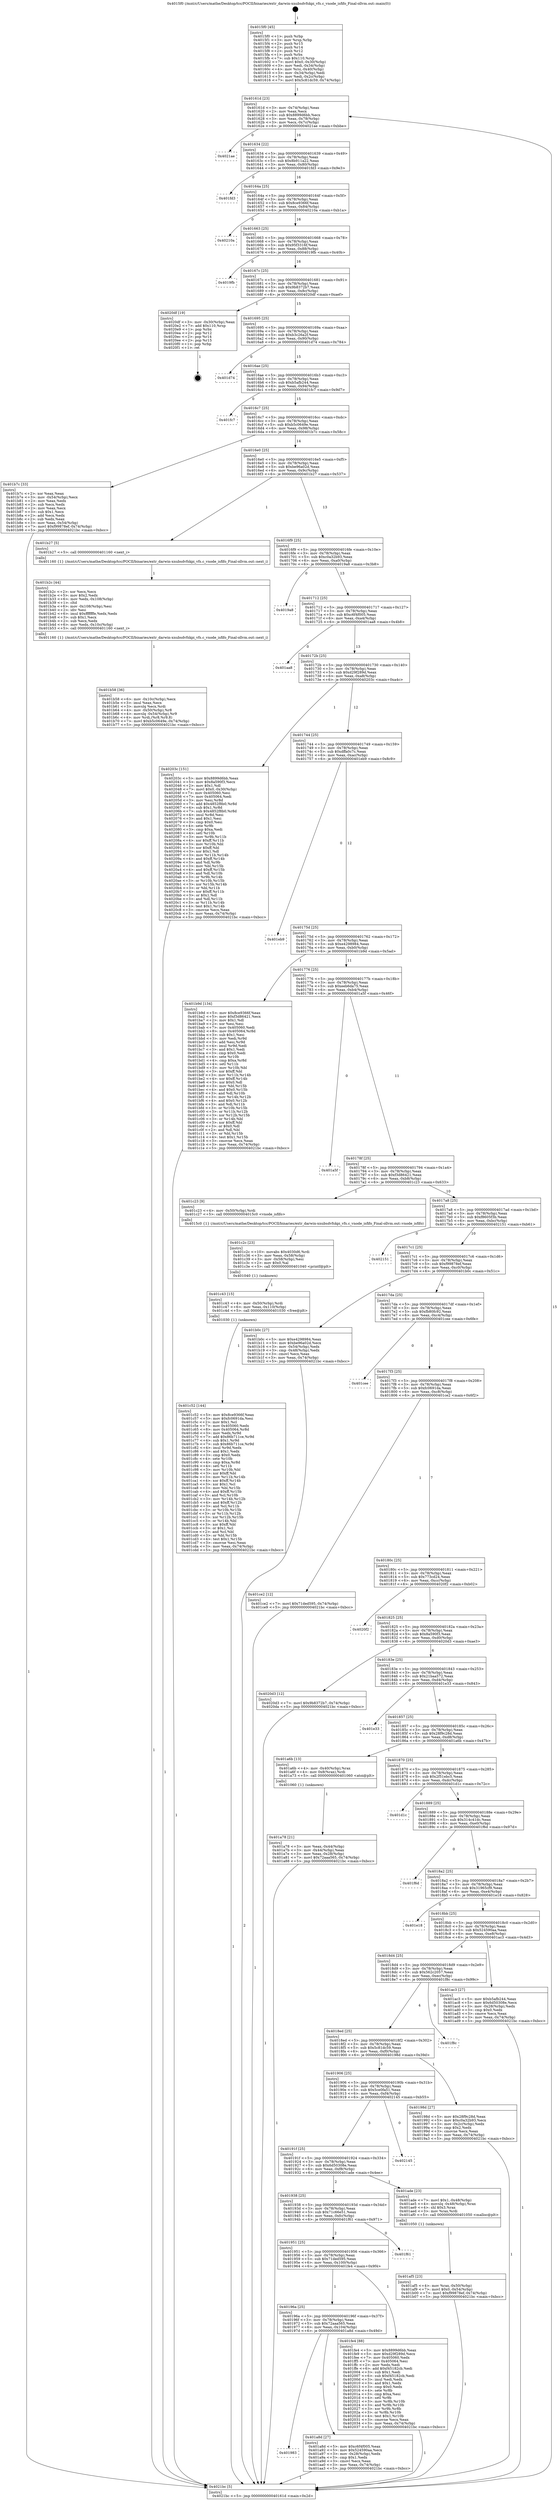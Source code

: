 digraph "0x4015f0" {
  label = "0x4015f0 (/mnt/c/Users/mathe/Desktop/tcc/POCII/binaries/extr_darwin-xnubsdvfskpi_vfs.c_vnode_isfifo_Final-ollvm.out::main(0))"
  labelloc = "t"
  node[shape=record]

  Entry [label="",width=0.3,height=0.3,shape=circle,fillcolor=black,style=filled]
  "0x40161d" [label="{
     0x40161d [23]\l
     | [instrs]\l
     &nbsp;&nbsp;0x40161d \<+3\>: mov -0x74(%rbp),%eax\l
     &nbsp;&nbsp;0x401620 \<+2\>: mov %eax,%ecx\l
     &nbsp;&nbsp;0x401622 \<+6\>: sub $0x8899d6bb,%ecx\l
     &nbsp;&nbsp;0x401628 \<+3\>: mov %eax,-0x78(%rbp)\l
     &nbsp;&nbsp;0x40162b \<+3\>: mov %ecx,-0x7c(%rbp)\l
     &nbsp;&nbsp;0x40162e \<+6\>: je 00000000004021ae \<main+0xbbe\>\l
  }"]
  "0x4021ae" [label="{
     0x4021ae\l
  }", style=dashed]
  "0x401634" [label="{
     0x401634 [22]\l
     | [instrs]\l
     &nbsp;&nbsp;0x401634 \<+5\>: jmp 0000000000401639 \<main+0x49\>\l
     &nbsp;&nbsp;0x401639 \<+3\>: mov -0x78(%rbp),%eax\l
     &nbsp;&nbsp;0x40163c \<+5\>: sub $0x8b911a22,%eax\l
     &nbsp;&nbsp;0x401641 \<+3\>: mov %eax,-0x80(%rbp)\l
     &nbsp;&nbsp;0x401644 \<+6\>: je 0000000000401fd3 \<main+0x9e3\>\l
  }"]
  Exit [label="",width=0.3,height=0.3,shape=circle,fillcolor=black,style=filled,peripheries=2]
  "0x401fd3" [label="{
     0x401fd3\l
  }", style=dashed]
  "0x40164a" [label="{
     0x40164a [25]\l
     | [instrs]\l
     &nbsp;&nbsp;0x40164a \<+5\>: jmp 000000000040164f \<main+0x5f\>\l
     &nbsp;&nbsp;0x40164f \<+3\>: mov -0x78(%rbp),%eax\l
     &nbsp;&nbsp;0x401652 \<+5\>: sub $0x8ce9366f,%eax\l
     &nbsp;&nbsp;0x401657 \<+6\>: mov %eax,-0x84(%rbp)\l
     &nbsp;&nbsp;0x40165d \<+6\>: je 000000000040210a \<main+0xb1a\>\l
  }"]
  "0x401c52" [label="{
     0x401c52 [144]\l
     | [instrs]\l
     &nbsp;&nbsp;0x401c52 \<+5\>: mov $0x8ce9366f,%eax\l
     &nbsp;&nbsp;0x401c57 \<+5\>: mov $0xfc0691da,%esi\l
     &nbsp;&nbsp;0x401c5c \<+2\>: mov $0x1,%cl\l
     &nbsp;&nbsp;0x401c5e \<+7\>: mov 0x405060,%edx\l
     &nbsp;&nbsp;0x401c65 \<+8\>: mov 0x405064,%r8d\l
     &nbsp;&nbsp;0x401c6d \<+3\>: mov %edx,%r9d\l
     &nbsp;&nbsp;0x401c70 \<+7\>: add $0x86b711ce,%r9d\l
     &nbsp;&nbsp;0x401c77 \<+4\>: sub $0x1,%r9d\l
     &nbsp;&nbsp;0x401c7b \<+7\>: sub $0x86b711ce,%r9d\l
     &nbsp;&nbsp;0x401c82 \<+4\>: imul %r9d,%edx\l
     &nbsp;&nbsp;0x401c86 \<+3\>: and $0x1,%edx\l
     &nbsp;&nbsp;0x401c89 \<+3\>: cmp $0x0,%edx\l
     &nbsp;&nbsp;0x401c8c \<+4\>: sete %r10b\l
     &nbsp;&nbsp;0x401c90 \<+4\>: cmp $0xa,%r8d\l
     &nbsp;&nbsp;0x401c94 \<+4\>: setl %r11b\l
     &nbsp;&nbsp;0x401c98 \<+3\>: mov %r10b,%bl\l
     &nbsp;&nbsp;0x401c9b \<+3\>: xor $0xff,%bl\l
     &nbsp;&nbsp;0x401c9e \<+3\>: mov %r11b,%r14b\l
     &nbsp;&nbsp;0x401ca1 \<+4\>: xor $0xff,%r14b\l
     &nbsp;&nbsp;0x401ca5 \<+3\>: xor $0x1,%cl\l
     &nbsp;&nbsp;0x401ca8 \<+3\>: mov %bl,%r15b\l
     &nbsp;&nbsp;0x401cab \<+4\>: and $0xff,%r15b\l
     &nbsp;&nbsp;0x401caf \<+3\>: and %cl,%r10b\l
     &nbsp;&nbsp;0x401cb2 \<+3\>: mov %r14b,%r12b\l
     &nbsp;&nbsp;0x401cb5 \<+4\>: and $0xff,%r12b\l
     &nbsp;&nbsp;0x401cb9 \<+3\>: and %cl,%r11b\l
     &nbsp;&nbsp;0x401cbc \<+3\>: or %r10b,%r15b\l
     &nbsp;&nbsp;0x401cbf \<+3\>: or %r11b,%r12b\l
     &nbsp;&nbsp;0x401cc2 \<+3\>: xor %r12b,%r15b\l
     &nbsp;&nbsp;0x401cc5 \<+3\>: or %r14b,%bl\l
     &nbsp;&nbsp;0x401cc8 \<+3\>: xor $0xff,%bl\l
     &nbsp;&nbsp;0x401ccb \<+3\>: or $0x1,%cl\l
     &nbsp;&nbsp;0x401cce \<+2\>: and %cl,%bl\l
     &nbsp;&nbsp;0x401cd0 \<+3\>: or %bl,%r15b\l
     &nbsp;&nbsp;0x401cd3 \<+4\>: test $0x1,%r15b\l
     &nbsp;&nbsp;0x401cd7 \<+3\>: cmovne %esi,%eax\l
     &nbsp;&nbsp;0x401cda \<+3\>: mov %eax,-0x74(%rbp)\l
     &nbsp;&nbsp;0x401cdd \<+5\>: jmp 00000000004021bc \<main+0xbcc\>\l
  }"]
  "0x40210a" [label="{
     0x40210a\l
  }", style=dashed]
  "0x401663" [label="{
     0x401663 [25]\l
     | [instrs]\l
     &nbsp;&nbsp;0x401663 \<+5\>: jmp 0000000000401668 \<main+0x78\>\l
     &nbsp;&nbsp;0x401668 \<+3\>: mov -0x78(%rbp),%eax\l
     &nbsp;&nbsp;0x40166b \<+5\>: sub $0x95f3316f,%eax\l
     &nbsp;&nbsp;0x401670 \<+6\>: mov %eax,-0x88(%rbp)\l
     &nbsp;&nbsp;0x401676 \<+6\>: je 00000000004019fb \<main+0x40b\>\l
  }"]
  "0x401c43" [label="{
     0x401c43 [15]\l
     | [instrs]\l
     &nbsp;&nbsp;0x401c43 \<+4\>: mov -0x50(%rbp),%rdi\l
     &nbsp;&nbsp;0x401c47 \<+6\>: mov %eax,-0x110(%rbp)\l
     &nbsp;&nbsp;0x401c4d \<+5\>: call 0000000000401030 \<free@plt\>\l
     | [calls]\l
     &nbsp;&nbsp;0x401030 \{1\} (unknown)\l
  }"]
  "0x4019fb" [label="{
     0x4019fb\l
  }", style=dashed]
  "0x40167c" [label="{
     0x40167c [25]\l
     | [instrs]\l
     &nbsp;&nbsp;0x40167c \<+5\>: jmp 0000000000401681 \<main+0x91\>\l
     &nbsp;&nbsp;0x401681 \<+3\>: mov -0x78(%rbp),%eax\l
     &nbsp;&nbsp;0x401684 \<+5\>: sub $0x9b8372b7,%eax\l
     &nbsp;&nbsp;0x401689 \<+6\>: mov %eax,-0x8c(%rbp)\l
     &nbsp;&nbsp;0x40168f \<+6\>: je 00000000004020df \<main+0xaef\>\l
  }"]
  "0x401c2c" [label="{
     0x401c2c [23]\l
     | [instrs]\l
     &nbsp;&nbsp;0x401c2c \<+10\>: movabs $0x4030d6,%rdi\l
     &nbsp;&nbsp;0x401c36 \<+3\>: mov %eax,-0x58(%rbp)\l
     &nbsp;&nbsp;0x401c39 \<+3\>: mov -0x58(%rbp),%esi\l
     &nbsp;&nbsp;0x401c3c \<+2\>: mov $0x0,%al\l
     &nbsp;&nbsp;0x401c3e \<+5\>: call 0000000000401040 \<printf@plt\>\l
     | [calls]\l
     &nbsp;&nbsp;0x401040 \{1\} (unknown)\l
  }"]
  "0x4020df" [label="{
     0x4020df [19]\l
     | [instrs]\l
     &nbsp;&nbsp;0x4020df \<+3\>: mov -0x30(%rbp),%eax\l
     &nbsp;&nbsp;0x4020e2 \<+7\>: add $0x110,%rsp\l
     &nbsp;&nbsp;0x4020e9 \<+1\>: pop %rbx\l
     &nbsp;&nbsp;0x4020ea \<+2\>: pop %r12\l
     &nbsp;&nbsp;0x4020ec \<+2\>: pop %r14\l
     &nbsp;&nbsp;0x4020ee \<+2\>: pop %r15\l
     &nbsp;&nbsp;0x4020f0 \<+1\>: pop %rbp\l
     &nbsp;&nbsp;0x4020f1 \<+1\>: ret\l
  }"]
  "0x401695" [label="{
     0x401695 [25]\l
     | [instrs]\l
     &nbsp;&nbsp;0x401695 \<+5\>: jmp 000000000040169a \<main+0xaa\>\l
     &nbsp;&nbsp;0x40169a \<+3\>: mov -0x78(%rbp),%eax\l
     &nbsp;&nbsp;0x40169d \<+5\>: sub $0xb3c26a2f,%eax\l
     &nbsp;&nbsp;0x4016a2 \<+6\>: mov %eax,-0x90(%rbp)\l
     &nbsp;&nbsp;0x4016a8 \<+6\>: je 0000000000401d74 \<main+0x784\>\l
  }"]
  "0x401b58" [label="{
     0x401b58 [36]\l
     | [instrs]\l
     &nbsp;&nbsp;0x401b58 \<+6\>: mov -0x10c(%rbp),%ecx\l
     &nbsp;&nbsp;0x401b5e \<+3\>: imul %eax,%ecx\l
     &nbsp;&nbsp;0x401b61 \<+3\>: movslq %ecx,%rdi\l
     &nbsp;&nbsp;0x401b64 \<+4\>: mov -0x50(%rbp),%r8\l
     &nbsp;&nbsp;0x401b68 \<+4\>: movslq -0x54(%rbp),%r9\l
     &nbsp;&nbsp;0x401b6c \<+4\>: mov %rdi,(%r8,%r9,8)\l
     &nbsp;&nbsp;0x401b70 \<+7\>: movl $0xb5c0649e,-0x74(%rbp)\l
     &nbsp;&nbsp;0x401b77 \<+5\>: jmp 00000000004021bc \<main+0xbcc\>\l
  }"]
  "0x401d74" [label="{
     0x401d74\l
  }", style=dashed]
  "0x4016ae" [label="{
     0x4016ae [25]\l
     | [instrs]\l
     &nbsp;&nbsp;0x4016ae \<+5\>: jmp 00000000004016b3 \<main+0xc3\>\l
     &nbsp;&nbsp;0x4016b3 \<+3\>: mov -0x78(%rbp),%eax\l
     &nbsp;&nbsp;0x4016b6 \<+5\>: sub $0xb5afb244,%eax\l
     &nbsp;&nbsp;0x4016bb \<+6\>: mov %eax,-0x94(%rbp)\l
     &nbsp;&nbsp;0x4016c1 \<+6\>: je 0000000000401fc7 \<main+0x9d7\>\l
  }"]
  "0x401b2c" [label="{
     0x401b2c [44]\l
     | [instrs]\l
     &nbsp;&nbsp;0x401b2c \<+2\>: xor %ecx,%ecx\l
     &nbsp;&nbsp;0x401b2e \<+5\>: mov $0x2,%edx\l
     &nbsp;&nbsp;0x401b33 \<+6\>: mov %edx,-0x108(%rbp)\l
     &nbsp;&nbsp;0x401b39 \<+1\>: cltd\l
     &nbsp;&nbsp;0x401b3a \<+6\>: mov -0x108(%rbp),%esi\l
     &nbsp;&nbsp;0x401b40 \<+2\>: idiv %esi\l
     &nbsp;&nbsp;0x401b42 \<+6\>: imul $0xfffffffe,%edx,%edx\l
     &nbsp;&nbsp;0x401b48 \<+3\>: sub $0x1,%ecx\l
     &nbsp;&nbsp;0x401b4b \<+2\>: sub %ecx,%edx\l
     &nbsp;&nbsp;0x401b4d \<+6\>: mov %edx,-0x10c(%rbp)\l
     &nbsp;&nbsp;0x401b53 \<+5\>: call 0000000000401160 \<next_i\>\l
     | [calls]\l
     &nbsp;&nbsp;0x401160 \{1\} (/mnt/c/Users/mathe/Desktop/tcc/POCII/binaries/extr_darwin-xnubsdvfskpi_vfs.c_vnode_isfifo_Final-ollvm.out::next_i)\l
  }"]
  "0x401fc7" [label="{
     0x401fc7\l
  }", style=dashed]
  "0x4016c7" [label="{
     0x4016c7 [25]\l
     | [instrs]\l
     &nbsp;&nbsp;0x4016c7 \<+5\>: jmp 00000000004016cc \<main+0xdc\>\l
     &nbsp;&nbsp;0x4016cc \<+3\>: mov -0x78(%rbp),%eax\l
     &nbsp;&nbsp;0x4016cf \<+5\>: sub $0xb5c0649e,%eax\l
     &nbsp;&nbsp;0x4016d4 \<+6\>: mov %eax,-0x98(%rbp)\l
     &nbsp;&nbsp;0x4016da \<+6\>: je 0000000000401b7c \<main+0x58c\>\l
  }"]
  "0x401af5" [label="{
     0x401af5 [23]\l
     | [instrs]\l
     &nbsp;&nbsp;0x401af5 \<+4\>: mov %rax,-0x50(%rbp)\l
     &nbsp;&nbsp;0x401af9 \<+7\>: movl $0x0,-0x54(%rbp)\l
     &nbsp;&nbsp;0x401b00 \<+7\>: movl $0xf99878ef,-0x74(%rbp)\l
     &nbsp;&nbsp;0x401b07 \<+5\>: jmp 00000000004021bc \<main+0xbcc\>\l
  }"]
  "0x401b7c" [label="{
     0x401b7c [33]\l
     | [instrs]\l
     &nbsp;&nbsp;0x401b7c \<+2\>: xor %eax,%eax\l
     &nbsp;&nbsp;0x401b7e \<+3\>: mov -0x54(%rbp),%ecx\l
     &nbsp;&nbsp;0x401b81 \<+2\>: mov %eax,%edx\l
     &nbsp;&nbsp;0x401b83 \<+2\>: sub %ecx,%edx\l
     &nbsp;&nbsp;0x401b85 \<+2\>: mov %eax,%ecx\l
     &nbsp;&nbsp;0x401b87 \<+3\>: sub $0x1,%ecx\l
     &nbsp;&nbsp;0x401b8a \<+2\>: add %ecx,%edx\l
     &nbsp;&nbsp;0x401b8c \<+2\>: sub %edx,%eax\l
     &nbsp;&nbsp;0x401b8e \<+3\>: mov %eax,-0x54(%rbp)\l
     &nbsp;&nbsp;0x401b91 \<+7\>: movl $0xf99878ef,-0x74(%rbp)\l
     &nbsp;&nbsp;0x401b98 \<+5\>: jmp 00000000004021bc \<main+0xbcc\>\l
  }"]
  "0x4016e0" [label="{
     0x4016e0 [25]\l
     | [instrs]\l
     &nbsp;&nbsp;0x4016e0 \<+5\>: jmp 00000000004016e5 \<main+0xf5\>\l
     &nbsp;&nbsp;0x4016e5 \<+3\>: mov -0x78(%rbp),%eax\l
     &nbsp;&nbsp;0x4016e8 \<+5\>: sub $0xbe96a02d,%eax\l
     &nbsp;&nbsp;0x4016ed \<+6\>: mov %eax,-0x9c(%rbp)\l
     &nbsp;&nbsp;0x4016f3 \<+6\>: je 0000000000401b27 \<main+0x537\>\l
  }"]
  "0x401983" [label="{
     0x401983\l
  }", style=dashed]
  "0x401b27" [label="{
     0x401b27 [5]\l
     | [instrs]\l
     &nbsp;&nbsp;0x401b27 \<+5\>: call 0000000000401160 \<next_i\>\l
     | [calls]\l
     &nbsp;&nbsp;0x401160 \{1\} (/mnt/c/Users/mathe/Desktop/tcc/POCII/binaries/extr_darwin-xnubsdvfskpi_vfs.c_vnode_isfifo_Final-ollvm.out::next_i)\l
  }"]
  "0x4016f9" [label="{
     0x4016f9 [25]\l
     | [instrs]\l
     &nbsp;&nbsp;0x4016f9 \<+5\>: jmp 00000000004016fe \<main+0x10e\>\l
     &nbsp;&nbsp;0x4016fe \<+3\>: mov -0x78(%rbp),%eax\l
     &nbsp;&nbsp;0x401701 \<+5\>: sub $0xc0a32b93,%eax\l
     &nbsp;&nbsp;0x401706 \<+6\>: mov %eax,-0xa0(%rbp)\l
     &nbsp;&nbsp;0x40170c \<+6\>: je 00000000004019a8 \<main+0x3b8\>\l
  }"]
  "0x401a8d" [label="{
     0x401a8d [27]\l
     | [instrs]\l
     &nbsp;&nbsp;0x401a8d \<+5\>: mov $0xc6f4f005,%eax\l
     &nbsp;&nbsp;0x401a92 \<+5\>: mov $0x524590aa,%ecx\l
     &nbsp;&nbsp;0x401a97 \<+3\>: mov -0x28(%rbp),%edx\l
     &nbsp;&nbsp;0x401a9a \<+3\>: cmp $0x1,%edx\l
     &nbsp;&nbsp;0x401a9d \<+3\>: cmovl %ecx,%eax\l
     &nbsp;&nbsp;0x401aa0 \<+3\>: mov %eax,-0x74(%rbp)\l
     &nbsp;&nbsp;0x401aa3 \<+5\>: jmp 00000000004021bc \<main+0xbcc\>\l
  }"]
  "0x4019a8" [label="{
     0x4019a8\l
  }", style=dashed]
  "0x401712" [label="{
     0x401712 [25]\l
     | [instrs]\l
     &nbsp;&nbsp;0x401712 \<+5\>: jmp 0000000000401717 \<main+0x127\>\l
     &nbsp;&nbsp;0x401717 \<+3\>: mov -0x78(%rbp),%eax\l
     &nbsp;&nbsp;0x40171a \<+5\>: sub $0xc6f4f005,%eax\l
     &nbsp;&nbsp;0x40171f \<+6\>: mov %eax,-0xa4(%rbp)\l
     &nbsp;&nbsp;0x401725 \<+6\>: je 0000000000401aa8 \<main+0x4b8\>\l
  }"]
  "0x40196a" [label="{
     0x40196a [25]\l
     | [instrs]\l
     &nbsp;&nbsp;0x40196a \<+5\>: jmp 000000000040196f \<main+0x37f\>\l
     &nbsp;&nbsp;0x40196f \<+3\>: mov -0x78(%rbp),%eax\l
     &nbsp;&nbsp;0x401972 \<+5\>: sub $0x72aaa565,%eax\l
     &nbsp;&nbsp;0x401977 \<+6\>: mov %eax,-0x104(%rbp)\l
     &nbsp;&nbsp;0x40197d \<+6\>: je 0000000000401a8d \<main+0x49d\>\l
  }"]
  "0x401aa8" [label="{
     0x401aa8\l
  }", style=dashed]
  "0x40172b" [label="{
     0x40172b [25]\l
     | [instrs]\l
     &nbsp;&nbsp;0x40172b \<+5\>: jmp 0000000000401730 \<main+0x140\>\l
     &nbsp;&nbsp;0x401730 \<+3\>: mov -0x78(%rbp),%eax\l
     &nbsp;&nbsp;0x401733 \<+5\>: sub $0xd29f289d,%eax\l
     &nbsp;&nbsp;0x401738 \<+6\>: mov %eax,-0xa8(%rbp)\l
     &nbsp;&nbsp;0x40173e \<+6\>: je 000000000040203c \<main+0xa4c\>\l
  }"]
  "0x401fe4" [label="{
     0x401fe4 [88]\l
     | [instrs]\l
     &nbsp;&nbsp;0x401fe4 \<+5\>: mov $0x8899d6bb,%eax\l
     &nbsp;&nbsp;0x401fe9 \<+5\>: mov $0xd29f289d,%ecx\l
     &nbsp;&nbsp;0x401fee \<+7\>: mov 0x405060,%edx\l
     &nbsp;&nbsp;0x401ff5 \<+7\>: mov 0x405064,%esi\l
     &nbsp;&nbsp;0x401ffc \<+2\>: mov %edx,%edi\l
     &nbsp;&nbsp;0x401ffe \<+6\>: add $0xf45182cb,%edi\l
     &nbsp;&nbsp;0x402004 \<+3\>: sub $0x1,%edi\l
     &nbsp;&nbsp;0x402007 \<+6\>: sub $0xf45182cb,%edi\l
     &nbsp;&nbsp;0x40200d \<+3\>: imul %edi,%edx\l
     &nbsp;&nbsp;0x402010 \<+3\>: and $0x1,%edx\l
     &nbsp;&nbsp;0x402013 \<+3\>: cmp $0x0,%edx\l
     &nbsp;&nbsp;0x402016 \<+4\>: sete %r8b\l
     &nbsp;&nbsp;0x40201a \<+3\>: cmp $0xa,%esi\l
     &nbsp;&nbsp;0x40201d \<+4\>: setl %r9b\l
     &nbsp;&nbsp;0x402021 \<+3\>: mov %r8b,%r10b\l
     &nbsp;&nbsp;0x402024 \<+3\>: and %r9b,%r10b\l
     &nbsp;&nbsp;0x402027 \<+3\>: xor %r9b,%r8b\l
     &nbsp;&nbsp;0x40202a \<+3\>: or %r8b,%r10b\l
     &nbsp;&nbsp;0x40202d \<+4\>: test $0x1,%r10b\l
     &nbsp;&nbsp;0x402031 \<+3\>: cmovne %ecx,%eax\l
     &nbsp;&nbsp;0x402034 \<+3\>: mov %eax,-0x74(%rbp)\l
     &nbsp;&nbsp;0x402037 \<+5\>: jmp 00000000004021bc \<main+0xbcc\>\l
  }"]
  "0x40203c" [label="{
     0x40203c [151]\l
     | [instrs]\l
     &nbsp;&nbsp;0x40203c \<+5\>: mov $0x8899d6bb,%eax\l
     &nbsp;&nbsp;0x402041 \<+5\>: mov $0x8a590f3,%ecx\l
     &nbsp;&nbsp;0x402046 \<+2\>: mov $0x1,%dl\l
     &nbsp;&nbsp;0x402048 \<+7\>: movl $0x0,-0x30(%rbp)\l
     &nbsp;&nbsp;0x40204f \<+7\>: mov 0x405060,%esi\l
     &nbsp;&nbsp;0x402056 \<+7\>: mov 0x405064,%edi\l
     &nbsp;&nbsp;0x40205d \<+3\>: mov %esi,%r8d\l
     &nbsp;&nbsp;0x402060 \<+7\>: add $0x4852f8b0,%r8d\l
     &nbsp;&nbsp;0x402067 \<+4\>: sub $0x1,%r8d\l
     &nbsp;&nbsp;0x40206b \<+7\>: sub $0x4852f8b0,%r8d\l
     &nbsp;&nbsp;0x402072 \<+4\>: imul %r8d,%esi\l
     &nbsp;&nbsp;0x402076 \<+3\>: and $0x1,%esi\l
     &nbsp;&nbsp;0x402079 \<+3\>: cmp $0x0,%esi\l
     &nbsp;&nbsp;0x40207c \<+4\>: sete %r9b\l
     &nbsp;&nbsp;0x402080 \<+3\>: cmp $0xa,%edi\l
     &nbsp;&nbsp;0x402083 \<+4\>: setl %r10b\l
     &nbsp;&nbsp;0x402087 \<+3\>: mov %r9b,%r11b\l
     &nbsp;&nbsp;0x40208a \<+4\>: xor $0xff,%r11b\l
     &nbsp;&nbsp;0x40208e \<+3\>: mov %r10b,%bl\l
     &nbsp;&nbsp;0x402091 \<+3\>: xor $0xff,%bl\l
     &nbsp;&nbsp;0x402094 \<+3\>: xor $0x1,%dl\l
     &nbsp;&nbsp;0x402097 \<+3\>: mov %r11b,%r14b\l
     &nbsp;&nbsp;0x40209a \<+4\>: and $0xff,%r14b\l
     &nbsp;&nbsp;0x40209e \<+3\>: and %dl,%r9b\l
     &nbsp;&nbsp;0x4020a1 \<+3\>: mov %bl,%r15b\l
     &nbsp;&nbsp;0x4020a4 \<+4\>: and $0xff,%r15b\l
     &nbsp;&nbsp;0x4020a8 \<+3\>: and %dl,%r10b\l
     &nbsp;&nbsp;0x4020ab \<+3\>: or %r9b,%r14b\l
     &nbsp;&nbsp;0x4020ae \<+3\>: or %r10b,%r15b\l
     &nbsp;&nbsp;0x4020b1 \<+3\>: xor %r15b,%r14b\l
     &nbsp;&nbsp;0x4020b4 \<+3\>: or %bl,%r11b\l
     &nbsp;&nbsp;0x4020b7 \<+4\>: xor $0xff,%r11b\l
     &nbsp;&nbsp;0x4020bb \<+3\>: or $0x1,%dl\l
     &nbsp;&nbsp;0x4020be \<+3\>: and %dl,%r11b\l
     &nbsp;&nbsp;0x4020c1 \<+3\>: or %r11b,%r14b\l
     &nbsp;&nbsp;0x4020c4 \<+4\>: test $0x1,%r14b\l
     &nbsp;&nbsp;0x4020c8 \<+3\>: cmovne %ecx,%eax\l
     &nbsp;&nbsp;0x4020cb \<+3\>: mov %eax,-0x74(%rbp)\l
     &nbsp;&nbsp;0x4020ce \<+5\>: jmp 00000000004021bc \<main+0xbcc\>\l
  }"]
  "0x401744" [label="{
     0x401744 [25]\l
     | [instrs]\l
     &nbsp;&nbsp;0x401744 \<+5\>: jmp 0000000000401749 \<main+0x159\>\l
     &nbsp;&nbsp;0x401749 \<+3\>: mov -0x78(%rbp),%eax\l
     &nbsp;&nbsp;0x40174c \<+5\>: sub $0xdffa0c7c,%eax\l
     &nbsp;&nbsp;0x401751 \<+6\>: mov %eax,-0xac(%rbp)\l
     &nbsp;&nbsp;0x401757 \<+6\>: je 0000000000401eb9 \<main+0x8c9\>\l
  }"]
  "0x401951" [label="{
     0x401951 [25]\l
     | [instrs]\l
     &nbsp;&nbsp;0x401951 \<+5\>: jmp 0000000000401956 \<main+0x366\>\l
     &nbsp;&nbsp;0x401956 \<+3\>: mov -0x78(%rbp),%eax\l
     &nbsp;&nbsp;0x401959 \<+5\>: sub $0x71ded595,%eax\l
     &nbsp;&nbsp;0x40195e \<+6\>: mov %eax,-0x100(%rbp)\l
     &nbsp;&nbsp;0x401964 \<+6\>: je 0000000000401fe4 \<main+0x9f4\>\l
  }"]
  "0x401eb9" [label="{
     0x401eb9\l
  }", style=dashed]
  "0x40175d" [label="{
     0x40175d [25]\l
     | [instrs]\l
     &nbsp;&nbsp;0x40175d \<+5\>: jmp 0000000000401762 \<main+0x172\>\l
     &nbsp;&nbsp;0x401762 \<+3\>: mov -0x78(%rbp),%eax\l
     &nbsp;&nbsp;0x401765 \<+5\>: sub $0xe4298984,%eax\l
     &nbsp;&nbsp;0x40176a \<+6\>: mov %eax,-0xb0(%rbp)\l
     &nbsp;&nbsp;0x401770 \<+6\>: je 0000000000401b9d \<main+0x5ad\>\l
  }"]
  "0x401f61" [label="{
     0x401f61\l
  }", style=dashed]
  "0x401b9d" [label="{
     0x401b9d [134]\l
     | [instrs]\l
     &nbsp;&nbsp;0x401b9d \<+5\>: mov $0x8ce9366f,%eax\l
     &nbsp;&nbsp;0x401ba2 \<+5\>: mov $0xf3d86421,%ecx\l
     &nbsp;&nbsp;0x401ba7 \<+2\>: mov $0x1,%dl\l
     &nbsp;&nbsp;0x401ba9 \<+2\>: xor %esi,%esi\l
     &nbsp;&nbsp;0x401bab \<+7\>: mov 0x405060,%edi\l
     &nbsp;&nbsp;0x401bb2 \<+8\>: mov 0x405064,%r8d\l
     &nbsp;&nbsp;0x401bba \<+3\>: sub $0x1,%esi\l
     &nbsp;&nbsp;0x401bbd \<+3\>: mov %edi,%r9d\l
     &nbsp;&nbsp;0x401bc0 \<+3\>: add %esi,%r9d\l
     &nbsp;&nbsp;0x401bc3 \<+4\>: imul %r9d,%edi\l
     &nbsp;&nbsp;0x401bc7 \<+3\>: and $0x1,%edi\l
     &nbsp;&nbsp;0x401bca \<+3\>: cmp $0x0,%edi\l
     &nbsp;&nbsp;0x401bcd \<+4\>: sete %r10b\l
     &nbsp;&nbsp;0x401bd1 \<+4\>: cmp $0xa,%r8d\l
     &nbsp;&nbsp;0x401bd5 \<+4\>: setl %r11b\l
     &nbsp;&nbsp;0x401bd9 \<+3\>: mov %r10b,%bl\l
     &nbsp;&nbsp;0x401bdc \<+3\>: xor $0xff,%bl\l
     &nbsp;&nbsp;0x401bdf \<+3\>: mov %r11b,%r14b\l
     &nbsp;&nbsp;0x401be2 \<+4\>: xor $0xff,%r14b\l
     &nbsp;&nbsp;0x401be6 \<+3\>: xor $0x0,%dl\l
     &nbsp;&nbsp;0x401be9 \<+3\>: mov %bl,%r15b\l
     &nbsp;&nbsp;0x401bec \<+4\>: and $0x0,%r15b\l
     &nbsp;&nbsp;0x401bf0 \<+3\>: and %dl,%r10b\l
     &nbsp;&nbsp;0x401bf3 \<+3\>: mov %r14b,%r12b\l
     &nbsp;&nbsp;0x401bf6 \<+4\>: and $0x0,%r12b\l
     &nbsp;&nbsp;0x401bfa \<+3\>: and %dl,%r11b\l
     &nbsp;&nbsp;0x401bfd \<+3\>: or %r10b,%r15b\l
     &nbsp;&nbsp;0x401c00 \<+3\>: or %r11b,%r12b\l
     &nbsp;&nbsp;0x401c03 \<+3\>: xor %r12b,%r15b\l
     &nbsp;&nbsp;0x401c06 \<+3\>: or %r14b,%bl\l
     &nbsp;&nbsp;0x401c09 \<+3\>: xor $0xff,%bl\l
     &nbsp;&nbsp;0x401c0c \<+3\>: or $0x0,%dl\l
     &nbsp;&nbsp;0x401c0f \<+2\>: and %dl,%bl\l
     &nbsp;&nbsp;0x401c11 \<+3\>: or %bl,%r15b\l
     &nbsp;&nbsp;0x401c14 \<+4\>: test $0x1,%r15b\l
     &nbsp;&nbsp;0x401c18 \<+3\>: cmovne %ecx,%eax\l
     &nbsp;&nbsp;0x401c1b \<+3\>: mov %eax,-0x74(%rbp)\l
     &nbsp;&nbsp;0x401c1e \<+5\>: jmp 00000000004021bc \<main+0xbcc\>\l
  }"]
  "0x401776" [label="{
     0x401776 [25]\l
     | [instrs]\l
     &nbsp;&nbsp;0x401776 \<+5\>: jmp 000000000040177b \<main+0x18b\>\l
     &nbsp;&nbsp;0x40177b \<+3\>: mov -0x78(%rbp),%eax\l
     &nbsp;&nbsp;0x40177e \<+5\>: sub $0xeeb6da75,%eax\l
     &nbsp;&nbsp;0x401783 \<+6\>: mov %eax,-0xb4(%rbp)\l
     &nbsp;&nbsp;0x401789 \<+6\>: je 0000000000401a5f \<main+0x46f\>\l
  }"]
  "0x401938" [label="{
     0x401938 [25]\l
     | [instrs]\l
     &nbsp;&nbsp;0x401938 \<+5\>: jmp 000000000040193d \<main+0x34d\>\l
     &nbsp;&nbsp;0x40193d \<+3\>: mov -0x78(%rbp),%eax\l
     &nbsp;&nbsp;0x401940 \<+5\>: sub $0x71c66e51,%eax\l
     &nbsp;&nbsp;0x401945 \<+6\>: mov %eax,-0xfc(%rbp)\l
     &nbsp;&nbsp;0x40194b \<+6\>: je 0000000000401f61 \<main+0x971\>\l
  }"]
  "0x401a5f" [label="{
     0x401a5f\l
  }", style=dashed]
  "0x40178f" [label="{
     0x40178f [25]\l
     | [instrs]\l
     &nbsp;&nbsp;0x40178f \<+5\>: jmp 0000000000401794 \<main+0x1a4\>\l
     &nbsp;&nbsp;0x401794 \<+3\>: mov -0x78(%rbp),%eax\l
     &nbsp;&nbsp;0x401797 \<+5\>: sub $0xf3d86421,%eax\l
     &nbsp;&nbsp;0x40179c \<+6\>: mov %eax,-0xb8(%rbp)\l
     &nbsp;&nbsp;0x4017a2 \<+6\>: je 0000000000401c23 \<main+0x633\>\l
  }"]
  "0x401ade" [label="{
     0x401ade [23]\l
     | [instrs]\l
     &nbsp;&nbsp;0x401ade \<+7\>: movl $0x1,-0x48(%rbp)\l
     &nbsp;&nbsp;0x401ae5 \<+4\>: movslq -0x48(%rbp),%rax\l
     &nbsp;&nbsp;0x401ae9 \<+4\>: shl $0x3,%rax\l
     &nbsp;&nbsp;0x401aed \<+3\>: mov %rax,%rdi\l
     &nbsp;&nbsp;0x401af0 \<+5\>: call 0000000000401050 \<malloc@plt\>\l
     | [calls]\l
     &nbsp;&nbsp;0x401050 \{1\} (unknown)\l
  }"]
  "0x401c23" [label="{
     0x401c23 [9]\l
     | [instrs]\l
     &nbsp;&nbsp;0x401c23 \<+4\>: mov -0x50(%rbp),%rdi\l
     &nbsp;&nbsp;0x401c27 \<+5\>: call 00000000004015c0 \<vnode_isfifo\>\l
     | [calls]\l
     &nbsp;&nbsp;0x4015c0 \{1\} (/mnt/c/Users/mathe/Desktop/tcc/POCII/binaries/extr_darwin-xnubsdvfskpi_vfs.c_vnode_isfifo_Final-ollvm.out::vnode_isfifo)\l
  }"]
  "0x4017a8" [label="{
     0x4017a8 [25]\l
     | [instrs]\l
     &nbsp;&nbsp;0x4017a8 \<+5\>: jmp 00000000004017ad \<main+0x1bd\>\l
     &nbsp;&nbsp;0x4017ad \<+3\>: mov -0x78(%rbp),%eax\l
     &nbsp;&nbsp;0x4017b0 \<+5\>: sub $0xf8605f3b,%eax\l
     &nbsp;&nbsp;0x4017b5 \<+6\>: mov %eax,-0xbc(%rbp)\l
     &nbsp;&nbsp;0x4017bb \<+6\>: je 0000000000402151 \<main+0xb61\>\l
  }"]
  "0x40191f" [label="{
     0x40191f [25]\l
     | [instrs]\l
     &nbsp;&nbsp;0x40191f \<+5\>: jmp 0000000000401924 \<main+0x334\>\l
     &nbsp;&nbsp;0x401924 \<+3\>: mov -0x78(%rbp),%eax\l
     &nbsp;&nbsp;0x401927 \<+5\>: sub $0x6d50308e,%eax\l
     &nbsp;&nbsp;0x40192c \<+6\>: mov %eax,-0xf8(%rbp)\l
     &nbsp;&nbsp;0x401932 \<+6\>: je 0000000000401ade \<main+0x4ee\>\l
  }"]
  "0x402151" [label="{
     0x402151\l
  }", style=dashed]
  "0x4017c1" [label="{
     0x4017c1 [25]\l
     | [instrs]\l
     &nbsp;&nbsp;0x4017c1 \<+5\>: jmp 00000000004017c6 \<main+0x1d6\>\l
     &nbsp;&nbsp;0x4017c6 \<+3\>: mov -0x78(%rbp),%eax\l
     &nbsp;&nbsp;0x4017c9 \<+5\>: sub $0xf99878ef,%eax\l
     &nbsp;&nbsp;0x4017ce \<+6\>: mov %eax,-0xc0(%rbp)\l
     &nbsp;&nbsp;0x4017d4 \<+6\>: je 0000000000401b0c \<main+0x51c\>\l
  }"]
  "0x402145" [label="{
     0x402145\l
  }", style=dashed]
  "0x401b0c" [label="{
     0x401b0c [27]\l
     | [instrs]\l
     &nbsp;&nbsp;0x401b0c \<+5\>: mov $0xe4298984,%eax\l
     &nbsp;&nbsp;0x401b11 \<+5\>: mov $0xbe96a02d,%ecx\l
     &nbsp;&nbsp;0x401b16 \<+3\>: mov -0x54(%rbp),%edx\l
     &nbsp;&nbsp;0x401b19 \<+3\>: cmp -0x48(%rbp),%edx\l
     &nbsp;&nbsp;0x401b1c \<+3\>: cmovl %ecx,%eax\l
     &nbsp;&nbsp;0x401b1f \<+3\>: mov %eax,-0x74(%rbp)\l
     &nbsp;&nbsp;0x401b22 \<+5\>: jmp 00000000004021bc \<main+0xbcc\>\l
  }"]
  "0x4017da" [label="{
     0x4017da [25]\l
     | [instrs]\l
     &nbsp;&nbsp;0x4017da \<+5\>: jmp 00000000004017df \<main+0x1ef\>\l
     &nbsp;&nbsp;0x4017df \<+3\>: mov -0x78(%rbp),%eax\l
     &nbsp;&nbsp;0x4017e2 \<+5\>: sub $0xfb80fc92,%eax\l
     &nbsp;&nbsp;0x4017e7 \<+6\>: mov %eax,-0xc4(%rbp)\l
     &nbsp;&nbsp;0x4017ed \<+6\>: je 0000000000401cee \<main+0x6fe\>\l
  }"]
  "0x401a78" [label="{
     0x401a78 [21]\l
     | [instrs]\l
     &nbsp;&nbsp;0x401a78 \<+3\>: mov %eax,-0x44(%rbp)\l
     &nbsp;&nbsp;0x401a7b \<+3\>: mov -0x44(%rbp),%eax\l
     &nbsp;&nbsp;0x401a7e \<+3\>: mov %eax,-0x28(%rbp)\l
     &nbsp;&nbsp;0x401a81 \<+7\>: movl $0x72aaa565,-0x74(%rbp)\l
     &nbsp;&nbsp;0x401a88 \<+5\>: jmp 00000000004021bc \<main+0xbcc\>\l
  }"]
  "0x401cee" [label="{
     0x401cee\l
  }", style=dashed]
  "0x4017f3" [label="{
     0x4017f3 [25]\l
     | [instrs]\l
     &nbsp;&nbsp;0x4017f3 \<+5\>: jmp 00000000004017f8 \<main+0x208\>\l
     &nbsp;&nbsp;0x4017f8 \<+3\>: mov -0x78(%rbp),%eax\l
     &nbsp;&nbsp;0x4017fb \<+5\>: sub $0xfc0691da,%eax\l
     &nbsp;&nbsp;0x401800 \<+6\>: mov %eax,-0xc8(%rbp)\l
     &nbsp;&nbsp;0x401806 \<+6\>: je 0000000000401ce2 \<main+0x6f2\>\l
  }"]
  "0x4015f0" [label="{
     0x4015f0 [45]\l
     | [instrs]\l
     &nbsp;&nbsp;0x4015f0 \<+1\>: push %rbp\l
     &nbsp;&nbsp;0x4015f1 \<+3\>: mov %rsp,%rbp\l
     &nbsp;&nbsp;0x4015f4 \<+2\>: push %r15\l
     &nbsp;&nbsp;0x4015f6 \<+2\>: push %r14\l
     &nbsp;&nbsp;0x4015f8 \<+2\>: push %r12\l
     &nbsp;&nbsp;0x4015fa \<+1\>: push %rbx\l
     &nbsp;&nbsp;0x4015fb \<+7\>: sub $0x110,%rsp\l
     &nbsp;&nbsp;0x401602 \<+7\>: movl $0x0,-0x30(%rbp)\l
     &nbsp;&nbsp;0x401609 \<+3\>: mov %edi,-0x34(%rbp)\l
     &nbsp;&nbsp;0x40160c \<+4\>: mov %rsi,-0x40(%rbp)\l
     &nbsp;&nbsp;0x401610 \<+3\>: mov -0x34(%rbp),%edi\l
     &nbsp;&nbsp;0x401613 \<+3\>: mov %edi,-0x2c(%rbp)\l
     &nbsp;&nbsp;0x401616 \<+7\>: movl $0x5c81dc59,-0x74(%rbp)\l
  }"]
  "0x401ce2" [label="{
     0x401ce2 [12]\l
     | [instrs]\l
     &nbsp;&nbsp;0x401ce2 \<+7\>: movl $0x71ded595,-0x74(%rbp)\l
     &nbsp;&nbsp;0x401ce9 \<+5\>: jmp 00000000004021bc \<main+0xbcc\>\l
  }"]
  "0x40180c" [label="{
     0x40180c [25]\l
     | [instrs]\l
     &nbsp;&nbsp;0x40180c \<+5\>: jmp 0000000000401811 \<main+0x221\>\l
     &nbsp;&nbsp;0x401811 \<+3\>: mov -0x78(%rbp),%eax\l
     &nbsp;&nbsp;0x401814 \<+5\>: sub $0x773cd24,%eax\l
     &nbsp;&nbsp;0x401819 \<+6\>: mov %eax,-0xcc(%rbp)\l
     &nbsp;&nbsp;0x40181f \<+6\>: je 00000000004020f2 \<main+0xb02\>\l
  }"]
  "0x4021bc" [label="{
     0x4021bc [5]\l
     | [instrs]\l
     &nbsp;&nbsp;0x4021bc \<+5\>: jmp 000000000040161d \<main+0x2d\>\l
  }"]
  "0x4020f2" [label="{
     0x4020f2\l
  }", style=dashed]
  "0x401825" [label="{
     0x401825 [25]\l
     | [instrs]\l
     &nbsp;&nbsp;0x401825 \<+5\>: jmp 000000000040182a \<main+0x23a\>\l
     &nbsp;&nbsp;0x40182a \<+3\>: mov -0x78(%rbp),%eax\l
     &nbsp;&nbsp;0x40182d \<+5\>: sub $0x8a590f3,%eax\l
     &nbsp;&nbsp;0x401832 \<+6\>: mov %eax,-0xd0(%rbp)\l
     &nbsp;&nbsp;0x401838 \<+6\>: je 00000000004020d3 \<main+0xae3\>\l
  }"]
  "0x401906" [label="{
     0x401906 [25]\l
     | [instrs]\l
     &nbsp;&nbsp;0x401906 \<+5\>: jmp 000000000040190b \<main+0x31b\>\l
     &nbsp;&nbsp;0x40190b \<+3\>: mov -0x78(%rbp),%eax\l
     &nbsp;&nbsp;0x40190e \<+5\>: sub $0x5ce0fa51,%eax\l
     &nbsp;&nbsp;0x401913 \<+6\>: mov %eax,-0xf4(%rbp)\l
     &nbsp;&nbsp;0x401919 \<+6\>: je 0000000000402145 \<main+0xb55\>\l
  }"]
  "0x4020d3" [label="{
     0x4020d3 [12]\l
     | [instrs]\l
     &nbsp;&nbsp;0x4020d3 \<+7\>: movl $0x9b8372b7,-0x74(%rbp)\l
     &nbsp;&nbsp;0x4020da \<+5\>: jmp 00000000004021bc \<main+0xbcc\>\l
  }"]
  "0x40183e" [label="{
     0x40183e [25]\l
     | [instrs]\l
     &nbsp;&nbsp;0x40183e \<+5\>: jmp 0000000000401843 \<main+0x253\>\l
     &nbsp;&nbsp;0x401843 \<+3\>: mov -0x78(%rbp),%eax\l
     &nbsp;&nbsp;0x401846 \<+5\>: sub $0x21baa572,%eax\l
     &nbsp;&nbsp;0x40184b \<+6\>: mov %eax,-0xd4(%rbp)\l
     &nbsp;&nbsp;0x401851 \<+6\>: je 0000000000401e33 \<main+0x843\>\l
  }"]
  "0x40198d" [label="{
     0x40198d [27]\l
     | [instrs]\l
     &nbsp;&nbsp;0x40198d \<+5\>: mov $0x28f9c28d,%eax\l
     &nbsp;&nbsp;0x401992 \<+5\>: mov $0xc0a32b93,%ecx\l
     &nbsp;&nbsp;0x401997 \<+3\>: mov -0x2c(%rbp),%edx\l
     &nbsp;&nbsp;0x40199a \<+3\>: cmp $0x2,%edx\l
     &nbsp;&nbsp;0x40199d \<+3\>: cmovne %ecx,%eax\l
     &nbsp;&nbsp;0x4019a0 \<+3\>: mov %eax,-0x74(%rbp)\l
     &nbsp;&nbsp;0x4019a3 \<+5\>: jmp 00000000004021bc \<main+0xbcc\>\l
  }"]
  "0x401e33" [label="{
     0x401e33\l
  }", style=dashed]
  "0x401857" [label="{
     0x401857 [25]\l
     | [instrs]\l
     &nbsp;&nbsp;0x401857 \<+5\>: jmp 000000000040185c \<main+0x26c\>\l
     &nbsp;&nbsp;0x40185c \<+3\>: mov -0x78(%rbp),%eax\l
     &nbsp;&nbsp;0x40185f \<+5\>: sub $0x28f9c28d,%eax\l
     &nbsp;&nbsp;0x401864 \<+6\>: mov %eax,-0xd8(%rbp)\l
     &nbsp;&nbsp;0x40186a \<+6\>: je 0000000000401a6b \<main+0x47b\>\l
  }"]
  "0x4018ed" [label="{
     0x4018ed [25]\l
     | [instrs]\l
     &nbsp;&nbsp;0x4018ed \<+5\>: jmp 00000000004018f2 \<main+0x302\>\l
     &nbsp;&nbsp;0x4018f2 \<+3\>: mov -0x78(%rbp),%eax\l
     &nbsp;&nbsp;0x4018f5 \<+5\>: sub $0x5c81dc59,%eax\l
     &nbsp;&nbsp;0x4018fa \<+6\>: mov %eax,-0xf0(%rbp)\l
     &nbsp;&nbsp;0x401900 \<+6\>: je 000000000040198d \<main+0x39d\>\l
  }"]
  "0x401a6b" [label="{
     0x401a6b [13]\l
     | [instrs]\l
     &nbsp;&nbsp;0x401a6b \<+4\>: mov -0x40(%rbp),%rax\l
     &nbsp;&nbsp;0x401a6f \<+4\>: mov 0x8(%rax),%rdi\l
     &nbsp;&nbsp;0x401a73 \<+5\>: call 0000000000401060 \<atoi@plt\>\l
     | [calls]\l
     &nbsp;&nbsp;0x401060 \{1\} (unknown)\l
  }"]
  "0x401870" [label="{
     0x401870 [25]\l
     | [instrs]\l
     &nbsp;&nbsp;0x401870 \<+5\>: jmp 0000000000401875 \<main+0x285\>\l
     &nbsp;&nbsp;0x401875 \<+3\>: mov -0x78(%rbp),%eax\l
     &nbsp;&nbsp;0x401878 \<+5\>: sub $0x2f51ebc5,%eax\l
     &nbsp;&nbsp;0x40187d \<+6\>: mov %eax,-0xdc(%rbp)\l
     &nbsp;&nbsp;0x401883 \<+6\>: je 0000000000401d1c \<main+0x72c\>\l
  }"]
  "0x401f8c" [label="{
     0x401f8c\l
  }", style=dashed]
  "0x401d1c" [label="{
     0x401d1c\l
  }", style=dashed]
  "0x401889" [label="{
     0x401889 [25]\l
     | [instrs]\l
     &nbsp;&nbsp;0x401889 \<+5\>: jmp 000000000040188e \<main+0x29e\>\l
     &nbsp;&nbsp;0x40188e \<+3\>: mov -0x78(%rbp),%eax\l
     &nbsp;&nbsp;0x401891 \<+5\>: sub $0x314c41dc,%eax\l
     &nbsp;&nbsp;0x401896 \<+6\>: mov %eax,-0xe0(%rbp)\l
     &nbsp;&nbsp;0x40189c \<+6\>: je 0000000000401f6d \<main+0x97d\>\l
  }"]
  "0x4018d4" [label="{
     0x4018d4 [25]\l
     | [instrs]\l
     &nbsp;&nbsp;0x4018d4 \<+5\>: jmp 00000000004018d9 \<main+0x2e9\>\l
     &nbsp;&nbsp;0x4018d9 \<+3\>: mov -0x78(%rbp),%eax\l
     &nbsp;&nbsp;0x4018dc \<+5\>: sub $0x562c2057,%eax\l
     &nbsp;&nbsp;0x4018e1 \<+6\>: mov %eax,-0xec(%rbp)\l
     &nbsp;&nbsp;0x4018e7 \<+6\>: je 0000000000401f8c \<main+0x99c\>\l
  }"]
  "0x401f6d" [label="{
     0x401f6d\l
  }", style=dashed]
  "0x4018a2" [label="{
     0x4018a2 [25]\l
     | [instrs]\l
     &nbsp;&nbsp;0x4018a2 \<+5\>: jmp 00000000004018a7 \<main+0x2b7\>\l
     &nbsp;&nbsp;0x4018a7 \<+3\>: mov -0x78(%rbp),%eax\l
     &nbsp;&nbsp;0x4018aa \<+5\>: sub $0x31965cf9,%eax\l
     &nbsp;&nbsp;0x4018af \<+6\>: mov %eax,-0xe4(%rbp)\l
     &nbsp;&nbsp;0x4018b5 \<+6\>: je 0000000000401e18 \<main+0x828\>\l
  }"]
  "0x401ac3" [label="{
     0x401ac3 [27]\l
     | [instrs]\l
     &nbsp;&nbsp;0x401ac3 \<+5\>: mov $0xb5afb244,%eax\l
     &nbsp;&nbsp;0x401ac8 \<+5\>: mov $0x6d50308e,%ecx\l
     &nbsp;&nbsp;0x401acd \<+3\>: mov -0x28(%rbp),%edx\l
     &nbsp;&nbsp;0x401ad0 \<+3\>: cmp $0x0,%edx\l
     &nbsp;&nbsp;0x401ad3 \<+3\>: cmove %ecx,%eax\l
     &nbsp;&nbsp;0x401ad6 \<+3\>: mov %eax,-0x74(%rbp)\l
     &nbsp;&nbsp;0x401ad9 \<+5\>: jmp 00000000004021bc \<main+0xbcc\>\l
  }"]
  "0x401e18" [label="{
     0x401e18\l
  }", style=dashed]
  "0x4018bb" [label="{
     0x4018bb [25]\l
     | [instrs]\l
     &nbsp;&nbsp;0x4018bb \<+5\>: jmp 00000000004018c0 \<main+0x2d0\>\l
     &nbsp;&nbsp;0x4018c0 \<+3\>: mov -0x78(%rbp),%eax\l
     &nbsp;&nbsp;0x4018c3 \<+5\>: sub $0x524590aa,%eax\l
     &nbsp;&nbsp;0x4018c8 \<+6\>: mov %eax,-0xe8(%rbp)\l
     &nbsp;&nbsp;0x4018ce \<+6\>: je 0000000000401ac3 \<main+0x4d3\>\l
  }"]
  Entry -> "0x4015f0" [label=" 1"]
  "0x40161d" -> "0x4021ae" [label=" 0"]
  "0x40161d" -> "0x401634" [label=" 16"]
  "0x4020df" -> Exit [label=" 1"]
  "0x401634" -> "0x401fd3" [label=" 0"]
  "0x401634" -> "0x40164a" [label=" 16"]
  "0x4020d3" -> "0x4021bc" [label=" 1"]
  "0x40164a" -> "0x40210a" [label=" 0"]
  "0x40164a" -> "0x401663" [label=" 16"]
  "0x40203c" -> "0x4021bc" [label=" 1"]
  "0x401663" -> "0x4019fb" [label=" 0"]
  "0x401663" -> "0x40167c" [label=" 16"]
  "0x401fe4" -> "0x4021bc" [label=" 1"]
  "0x40167c" -> "0x4020df" [label=" 1"]
  "0x40167c" -> "0x401695" [label=" 15"]
  "0x401ce2" -> "0x4021bc" [label=" 1"]
  "0x401695" -> "0x401d74" [label=" 0"]
  "0x401695" -> "0x4016ae" [label=" 15"]
  "0x401c52" -> "0x4021bc" [label=" 1"]
  "0x4016ae" -> "0x401fc7" [label=" 0"]
  "0x4016ae" -> "0x4016c7" [label=" 15"]
  "0x401c43" -> "0x401c52" [label=" 1"]
  "0x4016c7" -> "0x401b7c" [label=" 1"]
  "0x4016c7" -> "0x4016e0" [label=" 14"]
  "0x401c2c" -> "0x401c43" [label=" 1"]
  "0x4016e0" -> "0x401b27" [label=" 1"]
  "0x4016e0" -> "0x4016f9" [label=" 13"]
  "0x401c23" -> "0x401c2c" [label=" 1"]
  "0x4016f9" -> "0x4019a8" [label=" 0"]
  "0x4016f9" -> "0x401712" [label=" 13"]
  "0x401b9d" -> "0x4021bc" [label=" 1"]
  "0x401712" -> "0x401aa8" [label=" 0"]
  "0x401712" -> "0x40172b" [label=" 13"]
  "0x401b58" -> "0x4021bc" [label=" 1"]
  "0x40172b" -> "0x40203c" [label=" 1"]
  "0x40172b" -> "0x401744" [label=" 12"]
  "0x401b2c" -> "0x401b58" [label=" 1"]
  "0x401744" -> "0x401eb9" [label=" 0"]
  "0x401744" -> "0x40175d" [label=" 12"]
  "0x401b0c" -> "0x4021bc" [label=" 2"]
  "0x40175d" -> "0x401b9d" [label=" 1"]
  "0x40175d" -> "0x401776" [label=" 11"]
  "0x401af5" -> "0x4021bc" [label=" 1"]
  "0x401776" -> "0x401a5f" [label=" 0"]
  "0x401776" -> "0x40178f" [label=" 11"]
  "0x401ac3" -> "0x4021bc" [label=" 1"]
  "0x40178f" -> "0x401c23" [label=" 1"]
  "0x40178f" -> "0x4017a8" [label=" 10"]
  "0x401a8d" -> "0x4021bc" [label=" 1"]
  "0x4017a8" -> "0x402151" [label=" 0"]
  "0x4017a8" -> "0x4017c1" [label=" 10"]
  "0x40196a" -> "0x401a8d" [label=" 1"]
  "0x4017c1" -> "0x401b0c" [label=" 2"]
  "0x4017c1" -> "0x4017da" [label=" 8"]
  "0x401b7c" -> "0x4021bc" [label=" 1"]
  "0x4017da" -> "0x401cee" [label=" 0"]
  "0x4017da" -> "0x4017f3" [label=" 8"]
  "0x401951" -> "0x401fe4" [label=" 1"]
  "0x4017f3" -> "0x401ce2" [label=" 1"]
  "0x4017f3" -> "0x40180c" [label=" 7"]
  "0x401b27" -> "0x401b2c" [label=" 1"]
  "0x40180c" -> "0x4020f2" [label=" 0"]
  "0x40180c" -> "0x401825" [label=" 7"]
  "0x401938" -> "0x401951" [label=" 2"]
  "0x401825" -> "0x4020d3" [label=" 1"]
  "0x401825" -> "0x40183e" [label=" 6"]
  "0x401938" -> "0x401f61" [label=" 0"]
  "0x40183e" -> "0x401e33" [label=" 0"]
  "0x40183e" -> "0x401857" [label=" 6"]
  "0x401ade" -> "0x401af5" [label=" 1"]
  "0x401857" -> "0x401a6b" [label=" 1"]
  "0x401857" -> "0x401870" [label=" 5"]
  "0x40191f" -> "0x401ade" [label=" 1"]
  "0x401870" -> "0x401d1c" [label=" 0"]
  "0x401870" -> "0x401889" [label=" 5"]
  "0x40196a" -> "0x401983" [label=" 0"]
  "0x401889" -> "0x401f6d" [label=" 0"]
  "0x401889" -> "0x4018a2" [label=" 5"]
  "0x401906" -> "0x402145" [label=" 0"]
  "0x4018a2" -> "0x401e18" [label=" 0"]
  "0x4018a2" -> "0x4018bb" [label=" 5"]
  "0x401951" -> "0x40196a" [label=" 1"]
  "0x4018bb" -> "0x401ac3" [label=" 1"]
  "0x4018bb" -> "0x4018d4" [label=" 4"]
  "0x401906" -> "0x40191f" [label=" 3"]
  "0x4018d4" -> "0x401f8c" [label=" 0"]
  "0x4018d4" -> "0x4018ed" [label=" 4"]
  "0x40191f" -> "0x401938" [label=" 2"]
  "0x4018ed" -> "0x40198d" [label=" 1"]
  "0x4018ed" -> "0x401906" [label=" 3"]
  "0x40198d" -> "0x4021bc" [label=" 1"]
  "0x4015f0" -> "0x40161d" [label=" 1"]
  "0x4021bc" -> "0x40161d" [label=" 15"]
  "0x401a6b" -> "0x401a78" [label=" 1"]
  "0x401a78" -> "0x4021bc" [label=" 1"]
}

